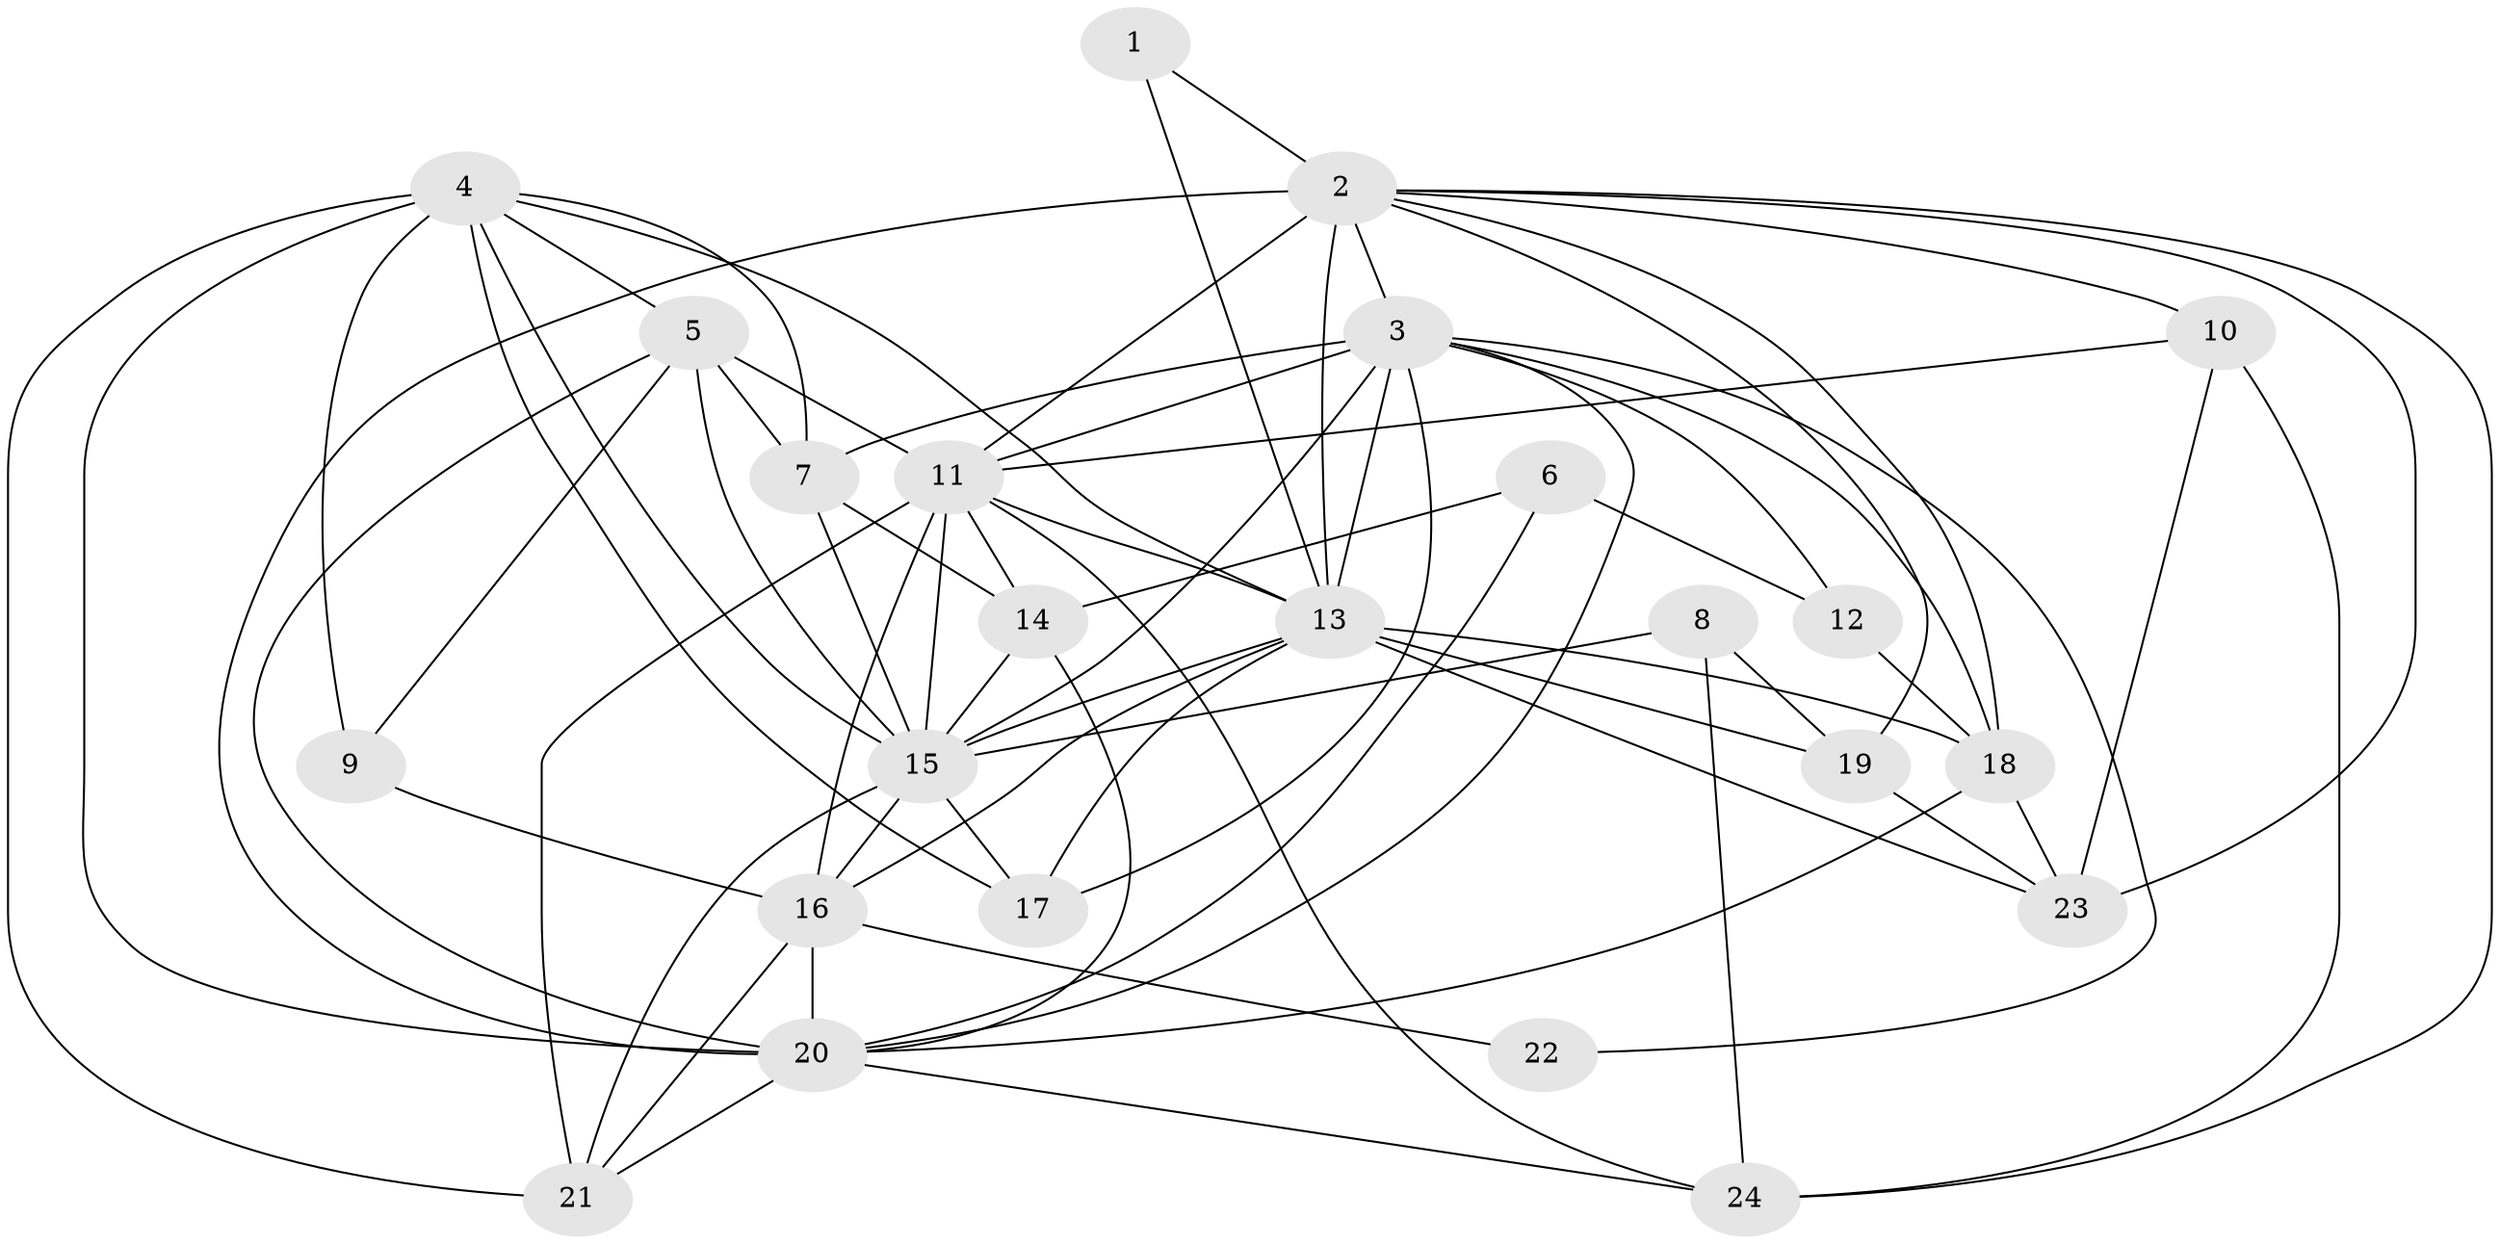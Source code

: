 // original degree distribution, {2: 0.14102564102564102, 3: 0.32051282051282054, 6: 0.1282051282051282, 5: 0.14102564102564102, 4: 0.20512820512820512, 8: 0.01282051282051282, 7: 0.05128205128205128}
// Generated by graph-tools (version 1.1) at 2025/51/03/04/25 22:51:21]
// undirected, 24 vertices, 71 edges
graph export_dot {
  node [color=gray90,style=filled];
  1;
  2;
  3;
  4;
  5;
  6;
  7;
  8;
  9;
  10;
  11;
  12;
  13;
  14;
  15;
  16;
  17;
  18;
  19;
  20;
  21;
  22;
  23;
  24;
  1 -- 2 [weight=1.0];
  1 -- 13 [weight=2.0];
  2 -- 3 [weight=1.0];
  2 -- 10 [weight=1.0];
  2 -- 11 [weight=2.0];
  2 -- 13 [weight=1.0];
  2 -- 18 [weight=2.0];
  2 -- 19 [weight=1.0];
  2 -- 20 [weight=3.0];
  2 -- 23 [weight=1.0];
  2 -- 24 [weight=1.0];
  3 -- 7 [weight=1.0];
  3 -- 11 [weight=1.0];
  3 -- 12 [weight=1.0];
  3 -- 13 [weight=1.0];
  3 -- 15 [weight=2.0];
  3 -- 17 [weight=1.0];
  3 -- 18 [weight=1.0];
  3 -- 20 [weight=1.0];
  3 -- 22 [weight=1.0];
  4 -- 5 [weight=1.0];
  4 -- 7 [weight=2.0];
  4 -- 9 [weight=1.0];
  4 -- 13 [weight=1.0];
  4 -- 15 [weight=1.0];
  4 -- 17 [weight=1.0];
  4 -- 20 [weight=1.0];
  4 -- 21 [weight=2.0];
  5 -- 7 [weight=1.0];
  5 -- 9 [weight=1.0];
  5 -- 11 [weight=2.0];
  5 -- 15 [weight=2.0];
  5 -- 20 [weight=1.0];
  6 -- 12 [weight=1.0];
  6 -- 14 [weight=1.0];
  6 -- 20 [weight=1.0];
  7 -- 14 [weight=1.0];
  7 -- 15 [weight=1.0];
  8 -- 15 [weight=2.0];
  8 -- 19 [weight=1.0];
  8 -- 24 [weight=1.0];
  9 -- 16 [weight=3.0];
  10 -- 11 [weight=3.0];
  10 -- 23 [weight=2.0];
  10 -- 24 [weight=1.0];
  11 -- 13 [weight=1.0];
  11 -- 14 [weight=1.0];
  11 -- 15 [weight=2.0];
  11 -- 16 [weight=1.0];
  11 -- 21 [weight=2.0];
  11 -- 24 [weight=1.0];
  12 -- 18 [weight=2.0];
  13 -- 15 [weight=2.0];
  13 -- 16 [weight=1.0];
  13 -- 17 [weight=1.0];
  13 -- 18 [weight=3.0];
  13 -- 19 [weight=1.0];
  13 -- 23 [weight=1.0];
  14 -- 15 [weight=1.0];
  14 -- 20 [weight=2.0];
  15 -- 16 [weight=2.0];
  15 -- 17 [weight=1.0];
  15 -- 21 [weight=2.0];
  16 -- 20 [weight=1.0];
  16 -- 21 [weight=1.0];
  16 -- 22 [weight=1.0];
  18 -- 20 [weight=1.0];
  18 -- 23 [weight=1.0];
  19 -- 23 [weight=1.0];
  20 -- 21 [weight=1.0];
  20 -- 24 [weight=1.0];
}
